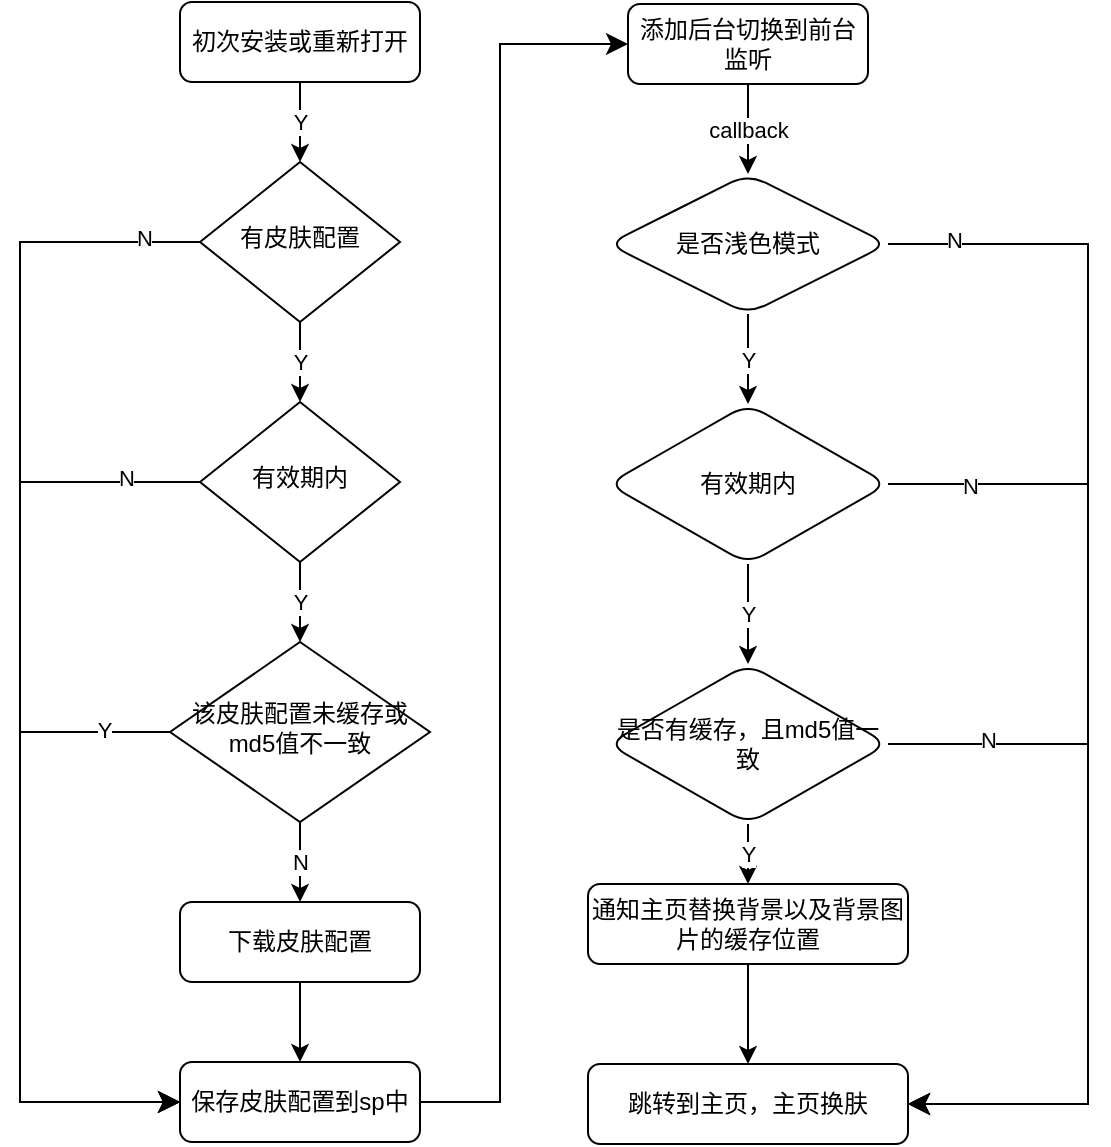 <mxfile version="21.5.0" type="github">
  <diagram id="C5RBs43oDa-KdzZeNtuy" name="Page-1">
    <mxGraphModel dx="1434" dy="764" grid="1" gridSize="10" guides="1" tooltips="1" connect="1" arrows="1" fold="1" page="1" pageScale="1" pageWidth="827" pageHeight="1169" math="0" shadow="0">
      <root>
        <mxCell id="WIyWlLk6GJQsqaUBKTNV-0" />
        <mxCell id="WIyWlLk6GJQsqaUBKTNV-1" parent="WIyWlLk6GJQsqaUBKTNV-0" />
        <mxCell id="YFzXFO49ZIxyi6XrkdTJ-1" value="Y" style="edgeStyle=orthogonalEdgeStyle;rounded=0;orthogonalLoop=1;jettySize=auto;html=1;" edge="1" parent="WIyWlLk6GJQsqaUBKTNV-1" source="WIyWlLk6GJQsqaUBKTNV-3" target="WIyWlLk6GJQsqaUBKTNV-6">
          <mxGeometry relative="1" as="geometry" />
        </mxCell>
        <mxCell id="WIyWlLk6GJQsqaUBKTNV-3" value="初次安装或重新打开" style="rounded=1;whiteSpace=wrap;html=1;fontSize=12;glass=0;strokeWidth=1;shadow=0;" parent="WIyWlLk6GJQsqaUBKTNV-1" vertex="1">
          <mxGeometry x="160" y="80" width="120" height="40" as="geometry" />
        </mxCell>
        <mxCell id="YFzXFO49ZIxyi6XrkdTJ-3" value="Y" style="edgeStyle=orthogonalEdgeStyle;rounded=0;orthogonalLoop=1;jettySize=auto;html=1;" edge="1" parent="WIyWlLk6GJQsqaUBKTNV-1" source="WIyWlLk6GJQsqaUBKTNV-6" target="YFzXFO49ZIxyi6XrkdTJ-2">
          <mxGeometry relative="1" as="geometry" />
        </mxCell>
        <mxCell id="WIyWlLk6GJQsqaUBKTNV-6" value="有皮肤配置" style="rhombus;whiteSpace=wrap;html=1;shadow=0;fontFamily=Helvetica;fontSize=12;align=center;strokeWidth=1;spacing=6;spacingTop=-4;" parent="WIyWlLk6GJQsqaUBKTNV-1" vertex="1">
          <mxGeometry x="170" y="160" width="100" height="80" as="geometry" />
        </mxCell>
        <mxCell id="YFzXFO49ZIxyi6XrkdTJ-20" value="callback" style="edgeStyle=orthogonalEdgeStyle;rounded=0;orthogonalLoop=1;jettySize=auto;html=1;" edge="1" parent="WIyWlLk6GJQsqaUBKTNV-1" source="WIyWlLk6GJQsqaUBKTNV-7" target="YFzXFO49ZIxyi6XrkdTJ-19">
          <mxGeometry relative="1" as="geometry" />
        </mxCell>
        <mxCell id="WIyWlLk6GJQsqaUBKTNV-7" value="添加后台切换到前台监听" style="rounded=1;whiteSpace=wrap;html=1;fontSize=12;glass=0;strokeWidth=1;shadow=0;" parent="WIyWlLk6GJQsqaUBKTNV-1" vertex="1">
          <mxGeometry x="384" y="81" width="120" height="40" as="geometry" />
        </mxCell>
        <mxCell id="YFzXFO49ZIxyi6XrkdTJ-5" value="N" style="edgeStyle=orthogonalEdgeStyle;rounded=0;orthogonalLoop=1;jettySize=auto;html=1;" edge="1" parent="WIyWlLk6GJQsqaUBKTNV-1" source="WIyWlLk6GJQsqaUBKTNV-10" target="WIyWlLk6GJQsqaUBKTNV-11">
          <mxGeometry relative="1" as="geometry" />
        </mxCell>
        <mxCell id="WIyWlLk6GJQsqaUBKTNV-10" value="该皮肤配置未缓存或md5值不一致" style="rhombus;whiteSpace=wrap;html=1;shadow=0;fontFamily=Helvetica;fontSize=12;align=center;strokeWidth=1;spacing=6;spacingTop=-4;" parent="WIyWlLk6GJQsqaUBKTNV-1" vertex="1">
          <mxGeometry x="155" y="400" width="130" height="90" as="geometry" />
        </mxCell>
        <mxCell id="YFzXFO49ZIxyi6XrkdTJ-6" value="" style="edgeStyle=orthogonalEdgeStyle;rounded=0;orthogonalLoop=1;jettySize=auto;html=1;" edge="1" parent="WIyWlLk6GJQsqaUBKTNV-1" source="WIyWlLk6GJQsqaUBKTNV-11" target="WIyWlLk6GJQsqaUBKTNV-12">
          <mxGeometry relative="1" as="geometry" />
        </mxCell>
        <mxCell id="WIyWlLk6GJQsqaUBKTNV-11" value="下载皮肤配置" style="rounded=1;whiteSpace=wrap;html=1;fontSize=12;glass=0;strokeWidth=1;shadow=0;" parent="WIyWlLk6GJQsqaUBKTNV-1" vertex="1">
          <mxGeometry x="160" y="530" width="120" height="40" as="geometry" />
        </mxCell>
        <mxCell id="WIyWlLk6GJQsqaUBKTNV-12" value="保存皮肤配置到sp中" style="rounded=1;whiteSpace=wrap;html=1;fontSize=12;glass=0;strokeWidth=1;shadow=0;" parent="WIyWlLk6GJQsqaUBKTNV-1" vertex="1">
          <mxGeometry x="160" y="610" width="120" height="40" as="geometry" />
        </mxCell>
        <mxCell id="YFzXFO49ZIxyi6XrkdTJ-4" value="Y" style="edgeStyle=orthogonalEdgeStyle;rounded=0;orthogonalLoop=1;jettySize=auto;html=1;" edge="1" parent="WIyWlLk6GJQsqaUBKTNV-1" source="YFzXFO49ZIxyi6XrkdTJ-2" target="WIyWlLk6GJQsqaUBKTNV-10">
          <mxGeometry relative="1" as="geometry" />
        </mxCell>
        <mxCell id="YFzXFO49ZIxyi6XrkdTJ-2" value="有效期内" style="rhombus;whiteSpace=wrap;html=1;shadow=0;fontFamily=Helvetica;fontSize=12;align=center;strokeWidth=1;spacing=6;spacingTop=-4;" vertex="1" parent="WIyWlLk6GJQsqaUBKTNV-1">
          <mxGeometry x="170" y="280" width="100" height="80" as="geometry" />
        </mxCell>
        <mxCell id="YFzXFO49ZIxyi6XrkdTJ-8" value="" style="edgeStyle=elbowEdgeStyle;elbow=horizontal;endArrow=classic;html=1;curved=0;rounded=0;endSize=8;startSize=8;entryX=0;entryY=0.5;entryDx=0;entryDy=0;exitX=0;exitY=0.5;exitDx=0;exitDy=0;" edge="1" parent="WIyWlLk6GJQsqaUBKTNV-1" source="WIyWlLk6GJQsqaUBKTNV-6" target="WIyWlLk6GJQsqaUBKTNV-12">
          <mxGeometry width="50" height="50" relative="1" as="geometry">
            <mxPoint x="390" y="420" as="sourcePoint" />
            <mxPoint x="440" y="370" as="targetPoint" />
            <Array as="points">
              <mxPoint x="80" y="430" />
            </Array>
          </mxGeometry>
        </mxCell>
        <mxCell id="YFzXFO49ZIxyi6XrkdTJ-10" value="N" style="edgeLabel;html=1;align=center;verticalAlign=middle;resizable=0;points=[];" vertex="1" connectable="0" parent="YFzXFO49ZIxyi6XrkdTJ-8">
          <mxGeometry x="-0.907" y="-2" relative="1" as="geometry">
            <mxPoint as="offset" />
          </mxGeometry>
        </mxCell>
        <mxCell id="YFzXFO49ZIxyi6XrkdTJ-9" value="" style="edgeStyle=elbowEdgeStyle;elbow=horizontal;endArrow=classic;html=1;curved=0;rounded=0;endSize=8;startSize=8;entryX=0;entryY=0.5;entryDx=0;entryDy=0;exitX=0;exitY=0.5;exitDx=0;exitDy=0;" edge="1" parent="WIyWlLk6GJQsqaUBKTNV-1" source="YFzXFO49ZIxyi6XrkdTJ-2" target="WIyWlLk6GJQsqaUBKTNV-12">
          <mxGeometry width="50" height="50" relative="1" as="geometry">
            <mxPoint x="470" y="320" as="sourcePoint" />
            <mxPoint x="440" y="620" as="targetPoint" />
            <Array as="points">
              <mxPoint x="80" y="500" />
            </Array>
          </mxGeometry>
        </mxCell>
        <mxCell id="YFzXFO49ZIxyi6XrkdTJ-14" value="N" style="edgeLabel;html=1;align=center;verticalAlign=middle;resizable=0;points=[];" vertex="1" connectable="0" parent="YFzXFO49ZIxyi6XrkdTJ-9">
          <mxGeometry x="-0.846" y="-2" relative="1" as="geometry">
            <mxPoint as="offset" />
          </mxGeometry>
        </mxCell>
        <mxCell id="YFzXFO49ZIxyi6XrkdTJ-12" value="" style="edgeStyle=elbowEdgeStyle;elbow=horizontal;endArrow=classic;html=1;curved=0;rounded=0;endSize=8;startSize=8;entryX=0;entryY=0.5;entryDx=0;entryDy=0;exitX=0;exitY=0.5;exitDx=0;exitDy=0;" edge="1" parent="WIyWlLk6GJQsqaUBKTNV-1" source="WIyWlLk6GJQsqaUBKTNV-10" target="WIyWlLk6GJQsqaUBKTNV-12">
          <mxGeometry width="50" height="50" relative="1" as="geometry">
            <mxPoint x="150" y="450" as="sourcePoint" />
            <mxPoint x="440" y="370" as="targetPoint" />
            <Array as="points">
              <mxPoint x="80" y="520" />
            </Array>
          </mxGeometry>
        </mxCell>
        <mxCell id="YFzXFO49ZIxyi6XrkdTJ-13" value="Y" style="edgeLabel;html=1;align=center;verticalAlign=middle;resizable=0;points=[];" vertex="1" connectable="0" parent="YFzXFO49ZIxyi6XrkdTJ-12">
          <mxGeometry x="-0.807" y="-1" relative="1" as="geometry">
            <mxPoint as="offset" />
          </mxGeometry>
        </mxCell>
        <mxCell id="YFzXFO49ZIxyi6XrkdTJ-22" value="Y" style="edgeStyle=orthogonalEdgeStyle;rounded=0;orthogonalLoop=1;jettySize=auto;html=1;" edge="1" parent="WIyWlLk6GJQsqaUBKTNV-1" source="YFzXFO49ZIxyi6XrkdTJ-19" target="YFzXFO49ZIxyi6XrkdTJ-21">
          <mxGeometry relative="1" as="geometry" />
        </mxCell>
        <mxCell id="YFzXFO49ZIxyi6XrkdTJ-19" value="是否浅色模式" style="rhombus;whiteSpace=wrap;html=1;rounded=1;glass=0;strokeWidth=1;shadow=0;" vertex="1" parent="WIyWlLk6GJQsqaUBKTNV-1">
          <mxGeometry x="374" y="166" width="140" height="70" as="geometry" />
        </mxCell>
        <mxCell id="YFzXFO49ZIxyi6XrkdTJ-24" value="Y" style="edgeStyle=orthogonalEdgeStyle;rounded=0;orthogonalLoop=1;jettySize=auto;html=1;" edge="1" parent="WIyWlLk6GJQsqaUBKTNV-1" source="YFzXFO49ZIxyi6XrkdTJ-21" target="YFzXFO49ZIxyi6XrkdTJ-23">
          <mxGeometry relative="1" as="geometry" />
        </mxCell>
        <mxCell id="YFzXFO49ZIxyi6XrkdTJ-21" value="有效期内" style="rhombus;whiteSpace=wrap;html=1;rounded=1;glass=0;strokeWidth=1;shadow=0;" vertex="1" parent="WIyWlLk6GJQsqaUBKTNV-1">
          <mxGeometry x="374" y="281" width="140" height="80" as="geometry" />
        </mxCell>
        <mxCell id="YFzXFO49ZIxyi6XrkdTJ-29" value="Y" style="edgeStyle=orthogonalEdgeStyle;rounded=0;orthogonalLoop=1;jettySize=auto;html=1;" edge="1" parent="WIyWlLk6GJQsqaUBKTNV-1" source="YFzXFO49ZIxyi6XrkdTJ-23" target="YFzXFO49ZIxyi6XrkdTJ-27">
          <mxGeometry relative="1" as="geometry" />
        </mxCell>
        <mxCell id="YFzXFO49ZIxyi6XrkdTJ-23" value="是否有缓存，且md5值一致" style="rhombus;whiteSpace=wrap;html=1;rounded=1;glass=0;strokeWidth=1;shadow=0;" vertex="1" parent="WIyWlLk6GJQsqaUBKTNV-1">
          <mxGeometry x="374" y="411" width="140" height="80" as="geometry" />
        </mxCell>
        <mxCell id="YFzXFO49ZIxyi6XrkdTJ-31" value="" style="edgeStyle=orthogonalEdgeStyle;rounded=0;orthogonalLoop=1;jettySize=auto;html=1;" edge="1" parent="WIyWlLk6GJQsqaUBKTNV-1" source="YFzXFO49ZIxyi6XrkdTJ-27" target="YFzXFO49ZIxyi6XrkdTJ-30">
          <mxGeometry relative="1" as="geometry" />
        </mxCell>
        <mxCell id="YFzXFO49ZIxyi6XrkdTJ-27" value="通知主页替换背景以及背景图片的缓存位置" style="rounded=1;whiteSpace=wrap;html=1;fontSize=12;glass=0;strokeWidth=1;shadow=0;" vertex="1" parent="WIyWlLk6GJQsqaUBKTNV-1">
          <mxGeometry x="364" y="521" width="160" height="40" as="geometry" />
        </mxCell>
        <mxCell id="YFzXFO49ZIxyi6XrkdTJ-30" value="跳转到主页，主页换肤" style="rounded=1;whiteSpace=wrap;html=1;fontSize=12;glass=0;strokeWidth=1;shadow=0;" vertex="1" parent="WIyWlLk6GJQsqaUBKTNV-1">
          <mxGeometry x="364" y="611" width="160" height="40" as="geometry" />
        </mxCell>
        <mxCell id="YFzXFO49ZIxyi6XrkdTJ-32" value="" style="edgeStyle=elbowEdgeStyle;elbow=horizontal;endArrow=classic;html=1;curved=0;rounded=0;endSize=8;startSize=8;entryX=1;entryY=0.5;entryDx=0;entryDy=0;exitX=1;exitY=0.5;exitDx=0;exitDy=0;" edge="1" parent="WIyWlLk6GJQsqaUBKTNV-1" source="YFzXFO49ZIxyi6XrkdTJ-19" target="YFzXFO49ZIxyi6XrkdTJ-30">
          <mxGeometry width="50" height="50" relative="1" as="geometry">
            <mxPoint x="314" y="411" as="sourcePoint" />
            <mxPoint x="364" y="361" as="targetPoint" />
            <Array as="points">
              <mxPoint x="614" y="421" />
            </Array>
          </mxGeometry>
        </mxCell>
        <mxCell id="YFzXFO49ZIxyi6XrkdTJ-33" value="N" style="edgeLabel;html=1;align=center;verticalAlign=middle;resizable=0;points=[];" vertex="1" connectable="0" parent="YFzXFO49ZIxyi6XrkdTJ-32">
          <mxGeometry x="-0.893" y="2" relative="1" as="geometry">
            <mxPoint as="offset" />
          </mxGeometry>
        </mxCell>
        <mxCell id="YFzXFO49ZIxyi6XrkdTJ-34" value="" style="edgeStyle=elbowEdgeStyle;elbow=horizontal;endArrow=classic;html=1;curved=0;rounded=0;endSize=8;startSize=8;exitX=1;exitY=0.5;exitDx=0;exitDy=0;entryX=1;entryY=0.5;entryDx=0;entryDy=0;" edge="1" parent="WIyWlLk6GJQsqaUBKTNV-1" source="YFzXFO49ZIxyi6XrkdTJ-21" target="YFzXFO49ZIxyi6XrkdTJ-30">
          <mxGeometry width="50" height="50" relative="1" as="geometry">
            <mxPoint x="534" y="321" as="sourcePoint" />
            <mxPoint x="584" y="271" as="targetPoint" />
            <Array as="points">
              <mxPoint x="614" y="471" />
            </Array>
          </mxGeometry>
        </mxCell>
        <mxCell id="YFzXFO49ZIxyi6XrkdTJ-35" value="N" style="edgeLabel;html=1;align=center;verticalAlign=middle;resizable=0;points=[];" vertex="1" connectable="0" parent="YFzXFO49ZIxyi6XrkdTJ-34">
          <mxGeometry x="-0.836" y="-1" relative="1" as="geometry">
            <mxPoint as="offset" />
          </mxGeometry>
        </mxCell>
        <mxCell id="YFzXFO49ZIxyi6XrkdTJ-36" value="" style="edgeStyle=elbowEdgeStyle;elbow=horizontal;endArrow=classic;html=1;curved=0;rounded=0;endSize=8;startSize=8;entryX=1;entryY=0.5;entryDx=0;entryDy=0;exitX=1;exitY=0.5;exitDx=0;exitDy=0;" edge="1" parent="WIyWlLk6GJQsqaUBKTNV-1" source="YFzXFO49ZIxyi6XrkdTJ-23" target="YFzXFO49ZIxyi6XrkdTJ-30">
          <mxGeometry width="50" height="50" relative="1" as="geometry">
            <mxPoint x="544" y="451" as="sourcePoint" />
            <mxPoint x="594" y="401" as="targetPoint" />
            <Array as="points">
              <mxPoint x="614" y="531" />
            </Array>
          </mxGeometry>
        </mxCell>
        <mxCell id="YFzXFO49ZIxyi6XrkdTJ-37" value="N" style="edgeLabel;html=1;align=center;verticalAlign=middle;resizable=0;points=[];" vertex="1" connectable="0" parent="YFzXFO49ZIxyi6XrkdTJ-36">
          <mxGeometry x="-0.73" y="2" relative="1" as="geometry">
            <mxPoint as="offset" />
          </mxGeometry>
        </mxCell>
        <mxCell id="YFzXFO49ZIxyi6XrkdTJ-39" value="" style="edgeStyle=elbowEdgeStyle;elbow=horizontal;endArrow=classic;html=1;curved=0;rounded=0;endSize=8;startSize=8;exitX=1;exitY=0.5;exitDx=0;exitDy=0;entryX=0;entryY=0.5;entryDx=0;entryDy=0;" edge="1" parent="WIyWlLk6GJQsqaUBKTNV-1" source="WIyWlLk6GJQsqaUBKTNV-12" target="WIyWlLk6GJQsqaUBKTNV-7">
          <mxGeometry width="50" height="50" relative="1" as="geometry">
            <mxPoint x="220" y="690" as="sourcePoint" />
            <mxPoint x="460" y="140" as="targetPoint" />
            <Array as="points">
              <mxPoint x="320" y="370" />
            </Array>
          </mxGeometry>
        </mxCell>
      </root>
    </mxGraphModel>
  </diagram>
</mxfile>
